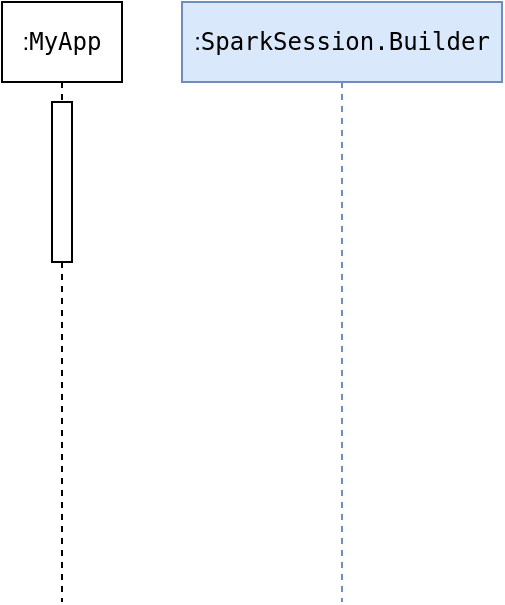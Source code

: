 <mxfile version="13.6.2" type="github">
  <diagram name="Page-1" id="e7e014a7-5840-1c2e-5031-d8a46d1fe8dd">
    <mxGraphModel dx="884" dy="1417" grid="1" gridSize="10" guides="1" tooltips="1" connect="1" arrows="1" fold="1" page="1" pageScale="1" pageWidth="1169" pageHeight="826" background="#ffffff" math="0" shadow="0">
      <root>
        <mxCell id="0" />
        <mxCell id="1" parent="0" />
        <mxCell id="3nB70IBPeVp2T91LFnyS-41" value=":&lt;span style=&quot;background-color: rgb(255 , 255 , 255) ; font-family: &amp;#34;jetbrains mono&amp;#34; , monospace ; font-size: 9pt&quot;&gt;MyApp&lt;/span&gt;" style="shape=umlLifeline;perimeter=lifelinePerimeter;whiteSpace=wrap;html=1;container=1;collapsible=0;recursiveResize=0;outlineConnect=0;" vertex="1" parent="1">
          <mxGeometry x="10" y="-820" width="60" height="300" as="geometry" />
        </mxCell>
        <mxCell id="3nB70IBPeVp2T91LFnyS-51" value="" style="html=1;points=[];perimeter=orthogonalPerimeter;labelBackgroundColor=none;" vertex="1" parent="3nB70IBPeVp2T91LFnyS-41">
          <mxGeometry x="25" y="50" width="10" height="80" as="geometry" />
        </mxCell>
        <mxCell id="3nB70IBPeVp2T91LFnyS-42" value=":&lt;span style=&quot;font-family: &amp;quot;jetbrains mono&amp;quot;, monospace; font-size: 9pt;&quot;&gt;SparkSession.Builder&lt;/span&gt;" style="shape=umlLifeline;perimeter=lifelinePerimeter;whiteSpace=wrap;html=1;container=1;collapsible=0;recursiveResize=0;outlineConnect=0;fillColor=#dae8fc;strokeColor=#6c8ebf;labelBackgroundColor=none;" vertex="1" parent="1">
          <mxGeometry x="100" y="-820" width="160" height="300" as="geometry" />
        </mxCell>
      </root>
    </mxGraphModel>
  </diagram>
</mxfile>
